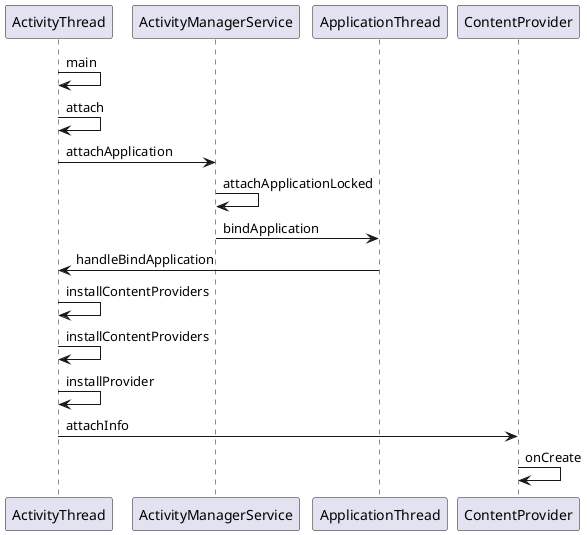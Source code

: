 @startuml
'ActivityThread.main
'ActivityThread.attach
'ActivityManagerService.attachApplication
'ActivityManagerService.attachApplicationLocked
'ApplicationThread.bindApplication
'ActivityThread.handleBindApplication
'ActivityThread.installContentProviders
'ActivityThread.installProvider
'ContentProvider.attachInfo
'ContentProvider.onCreate
ActivityThread -> ActivityThread : main
ActivityThread -> ActivityThread :attach
ActivityThread -> ActivityManagerService:attachApplication
ActivityManagerService -> ActivityManagerService:attachApplicationLocked
ActivityManagerService -> ApplicationThread:bindApplication
ApplicationThread -> ActivityThread:handleBindApplication
ActivityThread -> ActivityThread :installContentProviders
ActivityThread -> ActivityThread :installContentProviders
ActivityThread -> ActivityThread :installProvider
ActivityThread -> ContentProvider :attachInfo
ContentProvider -> ContentProvider :onCreate
@enduml